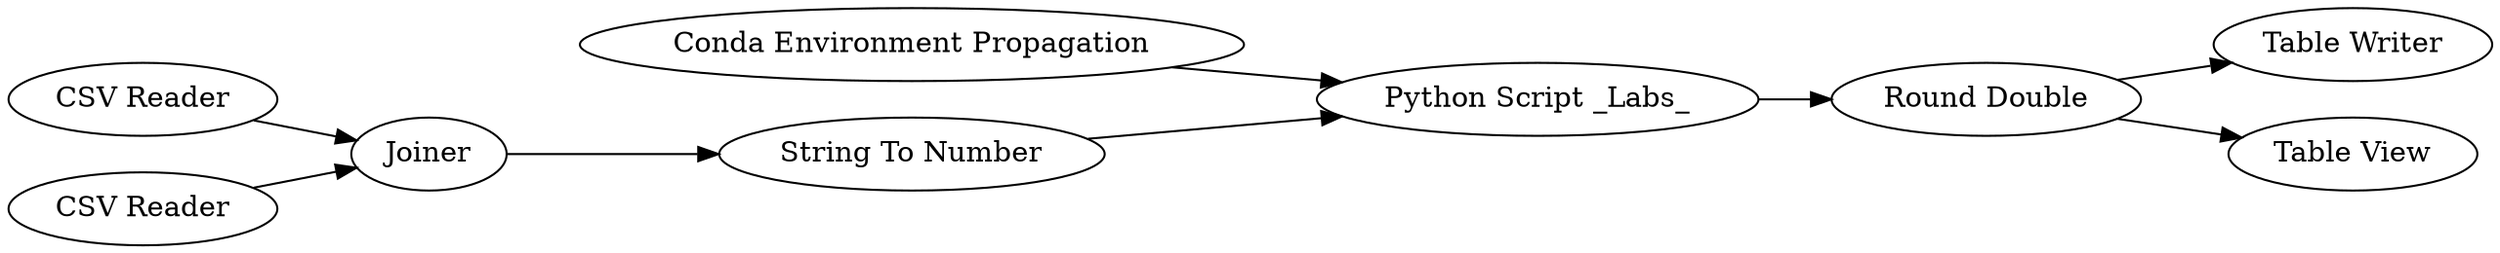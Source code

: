 digraph {
	"-3548188602240784325_25" [label="Conda Environment Propagation"]
	"-3548188602240784325_5" [label="Round Double"]
	"-3548188602240784325_26" [label="Table Writer"]
	"-3548188602240784325_18" [label="String To Number"]
	"-3548188602240784325_17" [label=Joiner]
	"-3548188602240784325_2" [label="Python Script _Labs_"]
	"-3548188602240784325_24" [label="CSV Reader"]
	"-3548188602240784325_23" [label="CSV Reader"]
	"-3548188602240784325_4" [label="Table View"]
	"-3548188602240784325_5" -> "-3548188602240784325_4"
	"-3548188602240784325_17" -> "-3548188602240784325_18"
	"-3548188602240784325_2" -> "-3548188602240784325_5"
	"-3548188602240784325_23" -> "-3548188602240784325_17"
	"-3548188602240784325_5" -> "-3548188602240784325_26"
	"-3548188602240784325_18" -> "-3548188602240784325_2"
	"-3548188602240784325_25" -> "-3548188602240784325_2"
	"-3548188602240784325_24" -> "-3548188602240784325_17"
	rankdir=LR
}
